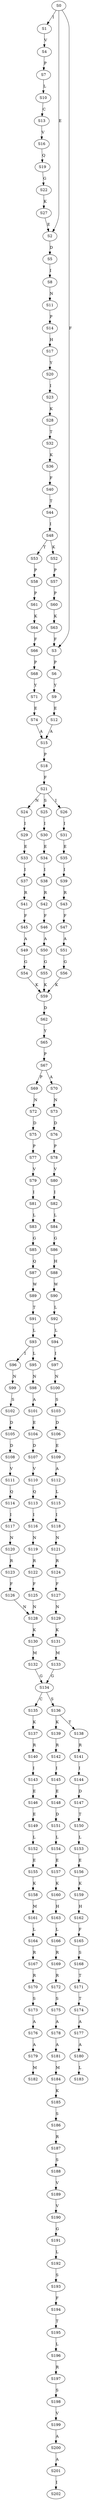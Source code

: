 strict digraph  {
	S0 -> S1 [ label = I ];
	S0 -> S2 [ label = E ];
	S0 -> S3 [ label = F ];
	S1 -> S4 [ label = V ];
	S2 -> S5 [ label = D ];
	S3 -> S6 [ label = P ];
	S4 -> S7 [ label = P ];
	S5 -> S8 [ label = I ];
	S6 -> S9 [ label = Y ];
	S7 -> S10 [ label = L ];
	S8 -> S11 [ label = N ];
	S9 -> S12 [ label = E ];
	S10 -> S13 [ label = C ];
	S11 -> S14 [ label = P ];
	S12 -> S15 [ label = A ];
	S13 -> S16 [ label = V ];
	S14 -> S17 [ label = H ];
	S15 -> S18 [ label = P ];
	S16 -> S19 [ label = Q ];
	S17 -> S20 [ label = Y ];
	S18 -> S21 [ label = F ];
	S19 -> S22 [ label = G ];
	S20 -> S23 [ label = I ];
	S21 -> S24 [ label = N ];
	S21 -> S25 [ label = S ];
	S21 -> S26 [ label = I ];
	S22 -> S27 [ label = K ];
	S23 -> S28 [ label = K ];
	S24 -> S29 [ label = I ];
	S25 -> S30 [ label = I ];
	S26 -> S31 [ label = I ];
	S27 -> S2 [ label = E ];
	S28 -> S32 [ label = T ];
	S29 -> S33 [ label = E ];
	S30 -> S34 [ label = E ];
	S31 -> S35 [ label = E ];
	S32 -> S36 [ label = K ];
	S33 -> S37 [ label = I ];
	S34 -> S38 [ label = I ];
	S35 -> S39 [ label = I ];
	S36 -> S40 [ label = F ];
	S37 -> S41 [ label = R ];
	S38 -> S42 [ label = R ];
	S39 -> S43 [ label = R ];
	S40 -> S44 [ label = T ];
	S41 -> S45 [ label = F ];
	S42 -> S46 [ label = F ];
	S43 -> S47 [ label = F ];
	S44 -> S48 [ label = I ];
	S45 -> S49 [ label = A ];
	S46 -> S50 [ label = A ];
	S47 -> S51 [ label = A ];
	S48 -> S52 [ label = K ];
	S48 -> S53 [ label = T ];
	S49 -> S54 [ label = G ];
	S50 -> S55 [ label = G ];
	S51 -> S56 [ label = G ];
	S52 -> S57 [ label = P ];
	S53 -> S58 [ label = P ];
	S54 -> S59 [ label = K ];
	S55 -> S59 [ label = K ];
	S56 -> S59 [ label = K ];
	S57 -> S60 [ label = P ];
	S58 -> S61 [ label = P ];
	S59 -> S62 [ label = D ];
	S60 -> S63 [ label = K ];
	S61 -> S64 [ label = K ];
	S62 -> S65 [ label = Y ];
	S63 -> S3 [ label = F ];
	S64 -> S66 [ label = F ];
	S65 -> S67 [ label = P ];
	S66 -> S68 [ label = P ];
	S67 -> S69 [ label = P ];
	S67 -> S70 [ label = A ];
	S68 -> S71 [ label = Y ];
	S69 -> S72 [ label = N ];
	S70 -> S73 [ label = N ];
	S71 -> S74 [ label = E ];
	S72 -> S75 [ label = D ];
	S73 -> S76 [ label = D ];
	S74 -> S15 [ label = A ];
	S75 -> S77 [ label = P ];
	S76 -> S78 [ label = P ];
	S77 -> S79 [ label = V ];
	S78 -> S80 [ label = V ];
	S79 -> S81 [ label = I ];
	S80 -> S82 [ label = I ];
	S81 -> S83 [ label = L ];
	S82 -> S84 [ label = L ];
	S83 -> S85 [ label = G ];
	S84 -> S86 [ label = G ];
	S85 -> S87 [ label = Q ];
	S86 -> S88 [ label = H ];
	S87 -> S89 [ label = W ];
	S88 -> S90 [ label = W ];
	S89 -> S91 [ label = T ];
	S90 -> S92 [ label = L ];
	S91 -> S93 [ label = L ];
	S92 -> S94 [ label = L ];
	S93 -> S95 [ label = L ];
	S93 -> S96 [ label = I ];
	S94 -> S97 [ label = I ];
	S95 -> S98 [ label = N ];
	S96 -> S99 [ label = N ];
	S97 -> S100 [ label = N ];
	S98 -> S101 [ label = A ];
	S99 -> S102 [ label = S ];
	S100 -> S103 [ label = S ];
	S101 -> S104 [ label = E ];
	S102 -> S105 [ label = D ];
	S103 -> S106 [ label = D ];
	S104 -> S107 [ label = D ];
	S105 -> S108 [ label = D ];
	S106 -> S109 [ label = E ];
	S107 -> S110 [ label = V ];
	S108 -> S111 [ label = V ];
	S109 -> S112 [ label = A ];
	S110 -> S113 [ label = Q ];
	S111 -> S114 [ label = Q ];
	S112 -> S115 [ label = L ];
	S113 -> S116 [ label = I ];
	S114 -> S117 [ label = I ];
	S115 -> S118 [ label = I ];
	S116 -> S119 [ label = N ];
	S117 -> S120 [ label = N ];
	S118 -> S121 [ label = N ];
	S119 -> S122 [ label = R ];
	S120 -> S123 [ label = R ];
	S121 -> S124 [ label = R ];
	S122 -> S125 [ label = F ];
	S123 -> S126 [ label = F ];
	S124 -> S127 [ label = F ];
	S125 -> S128 [ label = N ];
	S126 -> S128 [ label = N ];
	S127 -> S129 [ label = N ];
	S128 -> S130 [ label = K ];
	S129 -> S131 [ label = K ];
	S130 -> S132 [ label = M ];
	S131 -> S133 [ label = M ];
	S132 -> S134 [ label = G ];
	S133 -> S134 [ label = G ];
	S134 -> S135 [ label = C ];
	S134 -> S136 [ label = S ];
	S135 -> S137 [ label = K ];
	S136 -> S138 [ label = T ];
	S136 -> S139 [ label = K ];
	S137 -> S140 [ label = R ];
	S138 -> S141 [ label = R ];
	S139 -> S142 [ label = R ];
	S140 -> S143 [ label = I ];
	S141 -> S144 [ label = I ];
	S142 -> S145 [ label = I ];
	S143 -> S146 [ label = E ];
	S144 -> S147 [ label = D ];
	S145 -> S148 [ label = E ];
	S146 -> S149 [ label = E ];
	S147 -> S150 [ label = T ];
	S148 -> S151 [ label = D ];
	S149 -> S152 [ label = L ];
	S150 -> S153 [ label = L ];
	S151 -> S154 [ label = L ];
	S152 -> S155 [ label = E ];
	S153 -> S156 [ label = E ];
	S154 -> S157 [ label = E ];
	S155 -> S158 [ label = K ];
	S156 -> S159 [ label = K ];
	S157 -> S160 [ label = K ];
	S158 -> S161 [ label = M ];
	S159 -> S162 [ label = H ];
	S160 -> S163 [ label = H ];
	S161 -> S164 [ label = L ];
	S162 -> S165 [ label = F ];
	S163 -> S166 [ label = L ];
	S164 -> S167 [ label = R ];
	S165 -> S168 [ label = S ];
	S166 -> S169 [ label = R ];
	S167 -> S170 [ label = R ];
	S168 -> S171 [ label = T ];
	S169 -> S172 [ label = R ];
	S170 -> S173 [ label = S ];
	S171 -> S174 [ label = T ];
	S172 -> S175 [ label = S ];
	S173 -> S176 [ label = A ];
	S174 -> S177 [ label = A ];
	S175 -> S178 [ label = A ];
	S176 -> S179 [ label = A ];
	S177 -> S180 [ label = A ];
	S178 -> S181 [ label = A ];
	S179 -> S182 [ label = M ];
	S180 -> S183 [ label = L ];
	S181 -> S184 [ label = M ];
	S184 -> S185 [ label = K ];
	S185 -> S186 [ label = S ];
	S186 -> S187 [ label = R ];
	S187 -> S188 [ label = S ];
	S188 -> S189 [ label = V ];
	S189 -> S190 [ label = V ];
	S190 -> S191 [ label = G ];
	S191 -> S192 [ label = L ];
	S192 -> S193 [ label = S ];
	S193 -> S194 [ label = F ];
	S194 -> S195 [ label = T ];
	S195 -> S196 [ label = L ];
	S196 -> S197 [ label = R ];
	S197 -> S198 [ label = S ];
	S198 -> S199 [ label = V ];
	S199 -> S200 [ label = A ];
	S200 -> S201 [ label = A ];
	S201 -> S202 [ label = I ];
}
